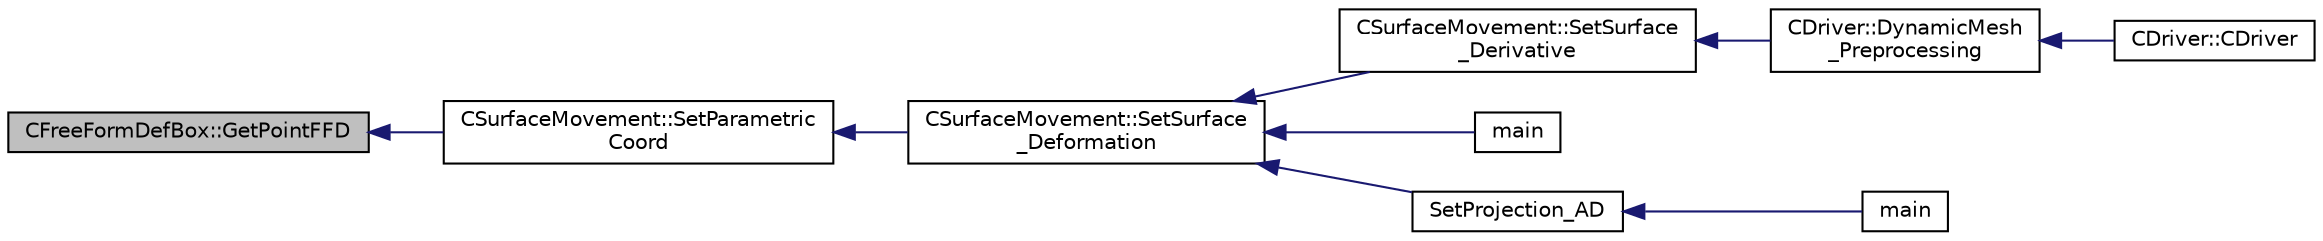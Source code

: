 digraph "CFreeFormDefBox::GetPointFFD"
{
  edge [fontname="Helvetica",fontsize="10",labelfontname="Helvetica",labelfontsize="10"];
  node [fontname="Helvetica",fontsize="10",shape=record];
  rankdir="LR";
  Node555 [label="CFreeFormDefBox::GetPointFFD",height=0.2,width=0.4,color="black", fillcolor="grey75", style="filled", fontcolor="black"];
  Node555 -> Node556 [dir="back",color="midnightblue",fontsize="10",style="solid",fontname="Helvetica"];
  Node556 [label="CSurfaceMovement::SetParametric\lCoord",height=0.2,width=0.4,color="black", fillcolor="white", style="filled",URL="$class_c_surface_movement.html#aba4574819df11175b382e0e765ec2f92",tooltip="Compute the parametric coordinates of a grid point using a point inversion strategy in the free form ..."];
  Node556 -> Node557 [dir="back",color="midnightblue",fontsize="10",style="solid",fontname="Helvetica"];
  Node557 [label="CSurfaceMovement::SetSurface\l_Deformation",height=0.2,width=0.4,color="black", fillcolor="white", style="filled",URL="$class_c_surface_movement.html#a23bec9fbe1bcd7f6117100de93381ac3",tooltip="Set the surface/boundary deformation. "];
  Node557 -> Node558 [dir="back",color="midnightblue",fontsize="10",style="solid",fontname="Helvetica"];
  Node558 [label="CSurfaceMovement::SetSurface\l_Derivative",height=0.2,width=0.4,color="black", fillcolor="white", style="filled",URL="$class_c_surface_movement.html#af6aac73d04565bf6e9b81305b66e97e7",tooltip="Set derivatives of the surface/boundary deformation. "];
  Node558 -> Node559 [dir="back",color="midnightblue",fontsize="10",style="solid",fontname="Helvetica"];
  Node559 [label="CDriver::DynamicMesh\l_Preprocessing",height=0.2,width=0.4,color="black", fillcolor="white", style="filled",URL="$class_c_driver.html#af585d91d9c08dbddcc2b3e67dd5f5af9",tooltip="GridMovement_Preprocessing. "];
  Node559 -> Node560 [dir="back",color="midnightblue",fontsize="10",style="solid",fontname="Helvetica"];
  Node560 [label="CDriver::CDriver",height=0.2,width=0.4,color="black", fillcolor="white", style="filled",URL="$class_c_driver.html#a3fca4a013a6efa9bbb38fe78a86b5f3d",tooltip="Constructor of the class. "];
  Node557 -> Node561 [dir="back",color="midnightblue",fontsize="10",style="solid",fontname="Helvetica"];
  Node561 [label="main",height=0.2,width=0.4,color="black", fillcolor="white", style="filled",URL="$_s_u2___d_e_f_8cpp.html#a0ddf1224851353fc92bfbff6f499fa97"];
  Node557 -> Node562 [dir="back",color="midnightblue",fontsize="10",style="solid",fontname="Helvetica"];
  Node562 [label="SetProjection_AD",height=0.2,width=0.4,color="black", fillcolor="white", style="filled",URL="$_s_u2___d_o_t_8cpp.html#a3fceed882e8eb3d6796c8e8396af7d87",tooltip="Projection of the surface sensitivity using algorithmic differentiation (AD). "];
  Node562 -> Node563 [dir="back",color="midnightblue",fontsize="10",style="solid",fontname="Helvetica"];
  Node563 [label="main",height=0.2,width=0.4,color="black", fillcolor="white", style="filled",URL="$_s_u2___d_o_t_8cpp.html#a0ddf1224851353fc92bfbff6f499fa97"];
}
